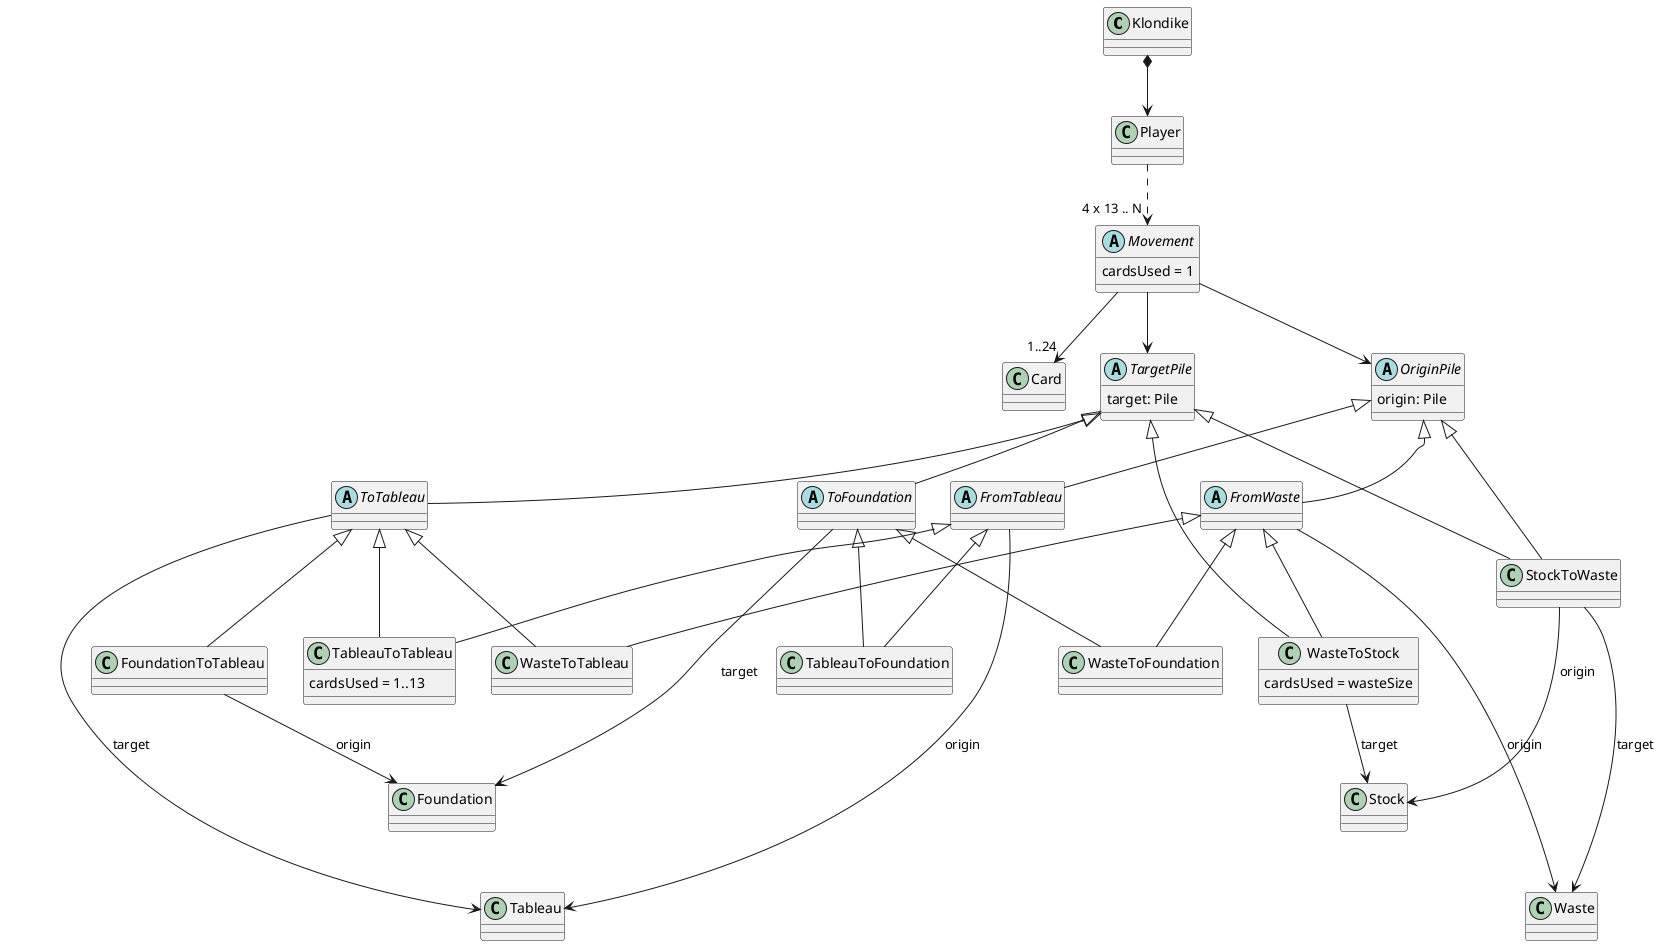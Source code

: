 @startuml

class Klondike
class Player

class Stock
class Waste
class Tableau
class Foundation

class Card

Klondike *-down-> Player
Player .down.> "4 x 13 .. N" Movement

abstract class Movement{
    cardsUsed = 1
}

Movement -down-> OriginPile
Movement -down-> TargetPile
Movement -down-> "1..24" Card

abstract class OriginPile{
    origin: Pile
}

abstract class TargetPile{
    target: Pile
}

abstract class FromWaste
OriginPile <|-down- FromWaste
FromWaste --down--> Waste : origin

abstract class ToFoundation
TargetPile <|-down- ToFoundation
ToFoundation -down-> Foundation : target

abstract class FromTableau
OriginPile <|-down- FromTableau
FromTableau -down-> Tableau : origin

abstract class ToTableau
TargetPile <|-down- ToTableau
ToTableau --down--> Tableau : target

class StockToWaste
OriginPile <|-down- StockToWaste
TargetPile <|-down- StockToWaste
StockToWaste -down-> Stock : origin
StockToWaste -down-> Waste : target

class WasteToStock{
    cardsUsed = wasteSize
}
FromWaste <|-down- WasteToStock
TargetPile <|-down- WasteToStock
WasteToStock -down-> Stock : target

class WasteToTableau
FromWaste <|-down- WasteToTableau
ToTableau <|-down- WasteToTableau

class WasteToFoundation
FromWaste <|-down- WasteToFoundation
ToFoundation <|-down- WasteToFoundation

class TableauToFoundation
ToFoundation <|-down- TableauToFoundation
FromTableau <|-down- TableauToFoundation

class FoundationToTableau
FoundationToTableau -down-> Foundation : origin
ToTableau <|-down- FoundationToTableau


class TableauToTableau{
    cardsUsed = 1..13
}
FromTableau <|-down- TableauToTableau
ToTableau <|-down- TableauToTableau

@enduml

